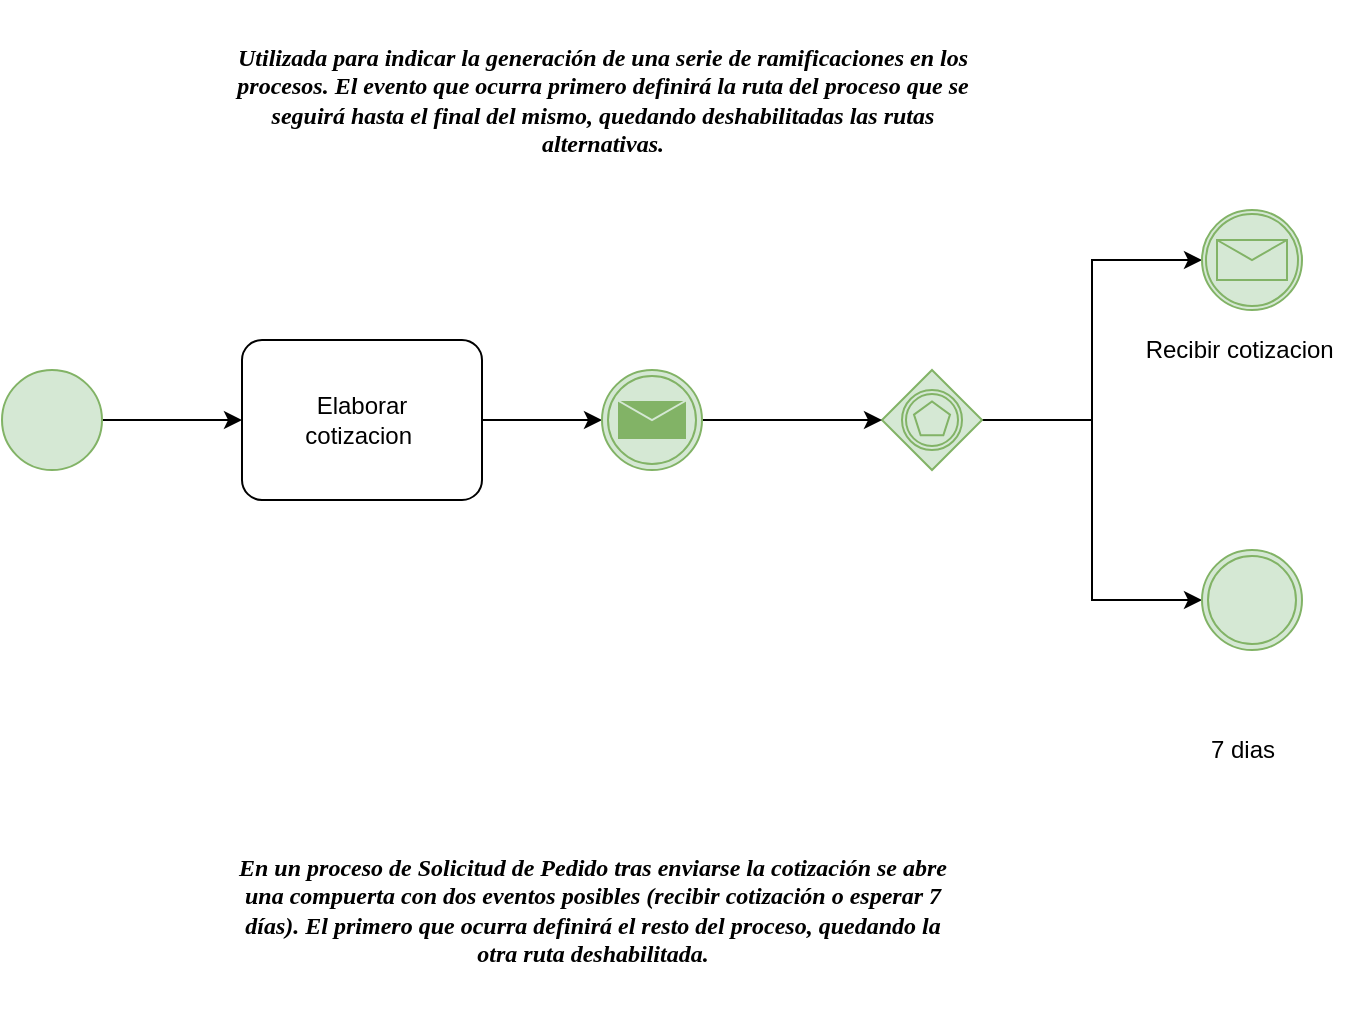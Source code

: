 <mxfile version="20.3.0" type="device"><diagram id="_iI80al29D_X8GqBWjR7" name="Página-1"><mxGraphModel dx="868" dy="553" grid="1" gridSize="10" guides="1" tooltips="1" connect="1" arrows="1" fold="1" page="1" pageScale="1" pageWidth="1169" pageHeight="827" math="0" shadow="0"><root><mxCell id="0"/><mxCell id="1" parent="0"/><mxCell id="gSnS8Y4Ajq--9ml3neJ9-7" value="" style="edgeStyle=orthogonalEdgeStyle;rounded=0;orthogonalLoop=1;jettySize=auto;html=1;" edge="1" parent="1" source="gSnS8Y4Ajq--9ml3neJ9-1" target="gSnS8Y4Ajq--9ml3neJ9-2"><mxGeometry relative="1" as="geometry"/></mxCell><mxCell id="gSnS8Y4Ajq--9ml3neJ9-1" value="" style="points=[[0.145,0.145,0],[0.5,0,0],[0.855,0.145,0],[1,0.5,0],[0.855,0.855,0],[0.5,1,0],[0.145,0.855,0],[0,0.5,0]];shape=mxgraph.bpmn.event;html=1;verticalLabelPosition=bottom;labelBackgroundColor=#ffffff;verticalAlign=top;align=center;perimeter=ellipsePerimeter;outlineConnect=0;aspect=fixed;outline=standard;symbol=general;fillColor=#d5e8d4;strokeColor=#82b366;" vertex="1" parent="1"><mxGeometry x="60" y="220" width="50" height="50" as="geometry"/></mxCell><mxCell id="gSnS8Y4Ajq--9ml3neJ9-8" value="" style="edgeStyle=orthogonalEdgeStyle;rounded=0;orthogonalLoop=1;jettySize=auto;html=1;" edge="1" parent="1" source="gSnS8Y4Ajq--9ml3neJ9-2" target="gSnS8Y4Ajq--9ml3neJ9-4"><mxGeometry relative="1" as="geometry"/></mxCell><mxCell id="gSnS8Y4Ajq--9ml3neJ9-2" value="Elaborar&#10;cotizacion " style="points=[[0.25,0,0],[0.5,0,0],[0.75,0,0],[1,0.25,0],[1,0.5,0],[1,0.75,0],[0.75,1,0],[0.5,1,0],[0.25,1,0],[0,0.75,0],[0,0.5,0],[0,0.25,0]];shape=mxgraph.bpmn.task;whiteSpace=wrap;rectStyle=rounded;size=10;taskMarker=abstract;" vertex="1" parent="1"><mxGeometry x="180" y="205" width="120" height="80" as="geometry"/></mxCell><mxCell id="gSnS8Y4Ajq--9ml3neJ9-12" style="edgeStyle=orthogonalEdgeStyle;rounded=0;orthogonalLoop=1;jettySize=auto;html=1;entryX=0;entryY=0.5;entryDx=0;entryDy=0;entryPerimeter=0;" edge="1" parent="1" source="gSnS8Y4Ajq--9ml3neJ9-3" target="gSnS8Y4Ajq--9ml3neJ9-6"><mxGeometry relative="1" as="geometry"/></mxCell><mxCell id="gSnS8Y4Ajq--9ml3neJ9-13" style="edgeStyle=orthogonalEdgeStyle;rounded=0;orthogonalLoop=1;jettySize=auto;html=1;entryX=0;entryY=0.5;entryDx=0;entryDy=0;entryPerimeter=0;" edge="1" parent="1" source="gSnS8Y4Ajq--9ml3neJ9-3" target="gSnS8Y4Ajq--9ml3neJ9-5"><mxGeometry relative="1" as="geometry"/></mxCell><mxCell id="gSnS8Y4Ajq--9ml3neJ9-3" value="" style="points=[[0.25,0.25,0],[0.5,0,0],[0.75,0.25,0],[1,0.5,0],[0.75,0.75,0],[0.5,1,0],[0.25,0.75,0],[0,0.5,0]];shape=mxgraph.bpmn.gateway2;html=1;verticalLabelPosition=bottom;labelBackgroundColor=#ffffff;verticalAlign=top;align=center;perimeter=rhombusPerimeter;outlineConnect=0;outline=catching;symbol=multiple;fillColor=#d5e8d4;strokeColor=#82b366;" vertex="1" parent="1"><mxGeometry x="500" y="220" width="50" height="50" as="geometry"/></mxCell><mxCell id="gSnS8Y4Ajq--9ml3neJ9-9" value="" style="edgeStyle=orthogonalEdgeStyle;rounded=0;orthogonalLoop=1;jettySize=auto;html=1;" edge="1" parent="1" source="gSnS8Y4Ajq--9ml3neJ9-4" target="gSnS8Y4Ajq--9ml3neJ9-3"><mxGeometry relative="1" as="geometry"/></mxCell><mxCell id="gSnS8Y4Ajq--9ml3neJ9-4" value="" style="points=[[0.145,0.145,0],[0.5,0,0],[0.855,0.145,0],[1,0.5,0],[0.855,0.855,0],[0.5,1,0],[0.145,0.855,0],[0,0.5,0]];shape=mxgraph.bpmn.event;html=1;verticalLabelPosition=bottom;labelBackgroundColor=#ffffff;verticalAlign=top;align=center;perimeter=ellipsePerimeter;outlineConnect=0;aspect=fixed;outline=throwing;symbol=message;fillColor=#d5e8d4;strokeColor=#82b366;" vertex="1" parent="1"><mxGeometry x="360" y="220" width="50" height="50" as="geometry"/></mxCell><mxCell id="gSnS8Y4Ajq--9ml3neJ9-5" value="" style="points=[[0.145,0.145,0],[0.5,0,0],[0.855,0.145,0],[1,0.5,0],[0.855,0.855,0],[0.5,1,0],[0.145,0.855,0],[0,0.5,0]];shape=mxgraph.bpmn.event;html=1;verticalLabelPosition=bottom;labelBackgroundColor=#ffffff;verticalAlign=top;align=center;perimeter=ellipsePerimeter;outlineConnect=0;aspect=fixed;outline=catching;symbol=message;fillColor=#d5e8d4;strokeColor=#82b366;" vertex="1" parent="1"><mxGeometry x="660" y="140" width="50" height="50" as="geometry"/></mxCell><mxCell id="gSnS8Y4Ajq--9ml3neJ9-6" value="" style="points=[[0.145,0.145,0],[0.5,0,0],[0.855,0.145,0],[1,0.5,0],[0.855,0.855,0],[0.5,1,0],[0.145,0.855,0],[0,0.5,0]];shape=mxgraph.bpmn.event;html=1;verticalLabelPosition=bottom;labelBackgroundColor=#ffffff;verticalAlign=top;align=center;perimeter=ellipsePerimeter;outlineConnect=0;aspect=fixed;outline=throwing;symbol=general;fillColor=#d5e8d4;strokeColor=#82b366;" vertex="1" parent="1"><mxGeometry x="660" y="310" width="50" height="50" as="geometry"/></mxCell><mxCell id="gSnS8Y4Ajq--9ml3neJ9-10" value="7 dias" style="text;html=1;align=center;verticalAlign=middle;resizable=0;points=[];autosize=1;strokeColor=none;fillColor=none;" vertex="1" parent="1"><mxGeometry x="650" y="395" width="60" height="30" as="geometry"/></mxCell><mxCell id="gSnS8Y4Ajq--9ml3neJ9-11" value="Recibir cotizacion&amp;nbsp;" style="text;html=1;align=center;verticalAlign=middle;resizable=0;points=[];autosize=1;strokeColor=none;fillColor=none;" vertex="1" parent="1"><mxGeometry x="620" y="195" width="120" height="30" as="geometry"/></mxCell><mxCell id="gSnS8Y4Ajq--9ml3neJ9-14" value="&lt;h4&gt;&lt;font face=&quot;Georgia&quot;&gt;&lt;i&gt;Utilizada para indicar la generación de una serie de ramificaciones en los&lt;br&gt;procesos. El evento que ocurra primero definirá la ruta del proceso que se&lt;br&gt;seguirá hasta el final del mismo, quedando deshabilitadas las rutas&lt;br&gt;alternativas.&lt;/i&gt;&lt;/font&gt;&lt;/h4&gt;" style="text;html=1;align=center;verticalAlign=middle;resizable=0;points=[];autosize=1;strokeColor=none;fillColor=none;" vertex="1" parent="1"><mxGeometry x="120" y="35" width="480" height="100" as="geometry"/></mxCell><mxCell id="gSnS8Y4Ajq--9ml3neJ9-15" value="&lt;h4&gt;&lt;i&gt;En un proceso de Solicitud de Pedido tras enviarse la cotización se abre&lt;br&gt;una compuerta con dos eventos posibles (recibir cotización o esperar 7&lt;br&gt;días). El primero que ocurra definirá el resto del proceso, quedando la&lt;br&gt;otra ruta deshabilitada.&lt;/i&gt;&lt;/h4&gt;" style="text;html=1;align=center;verticalAlign=middle;resizable=0;points=[];autosize=1;strokeColor=none;fillColor=none;fontFamily=Georgia;" vertex="1" parent="1"><mxGeometry x="120" y="440" width="470" height="100" as="geometry"/></mxCell></root></mxGraphModel></diagram></mxfile>